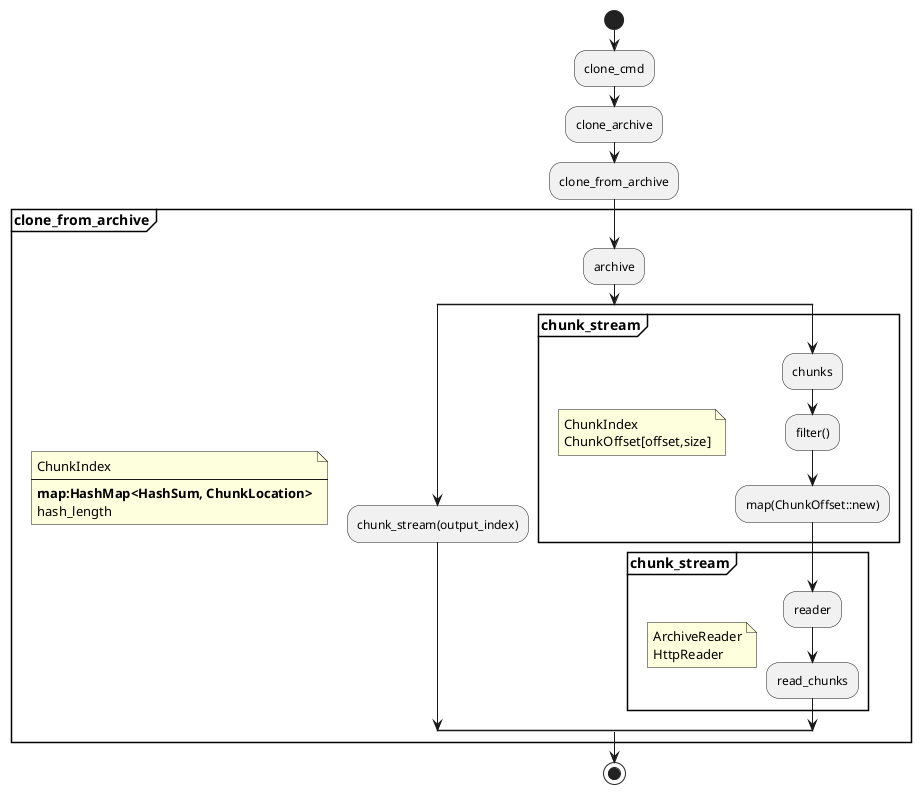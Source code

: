 @startuml
start
:clone_cmd;
:clone_archive;
:clone_from_archive;
partition "**clone_from_archive**" {
    note
        ChunkIndex
        ----
        **map:HashMap<HashSum, ChunkLocation>**
        hash_length
    end note
    :archive;
    split
        :chunk_stream(output_index);
    split again
        partition "**chunk_stream**" {
            note
                ChunkIndex
                ChunkOffset[offset,size]
            end note
            :chunks;
            :filter();
            :map(ChunkOffset::new);
        }
        partition "**chunk_stream**" {
            note
                ArchiveReader
                HttpReader
            end note
            :reader;
            :read_chunks;
        }
    end split
}
stop
@enduml
